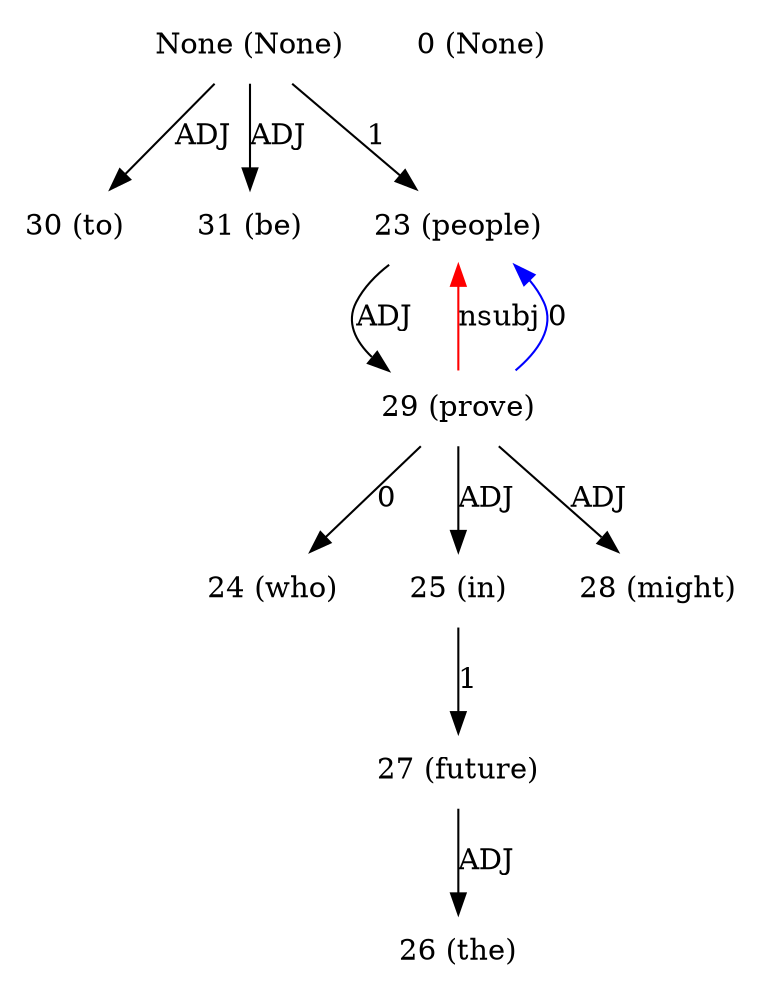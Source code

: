 digraph G{
edge [dir=forward]
node [shape=plaintext]

None [label="None (None)"]
None -> 30 [label="ADJ"]
None -> 31 [label="ADJ"]
None [label="None (None)"]
None -> 23 [label="1"]
0 [label="0 (None)"]
23 [label="23 (people)"]
23 -> 29 [label="ADJ"]
29 -> 23 [label="nsubj", color="red"]
24 [label="24 (who)"]
25 [label="25 (in)"]
25 -> 27 [label="1"]
26 [label="26 (the)"]
27 [label="27 (future)"]
27 -> 26 [label="ADJ"]
28 [label="28 (might)"]
29 [label="29 (prove)"]
29 -> 24 [label="0"]
29 -> 23 [label="0", color="blue"]
29 -> 25 [label="ADJ"]
29 -> 28 [label="ADJ"]
30 [label="30 (to)"]
31 [label="31 (be)"]
}
